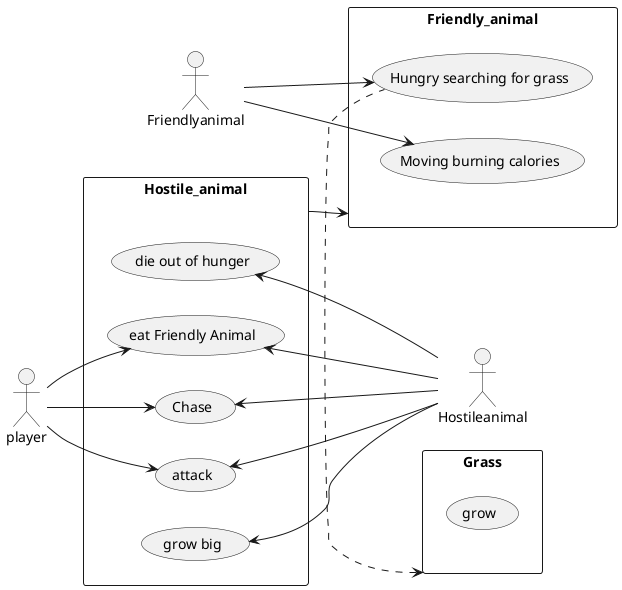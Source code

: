 @startuml 
left to right direction 
actor player
actor Friendlyanimal
actor Hostileanimal
 rectangle Friendly_animal{   
    usecase "Moving burning calories" as Randommove
    usecase "Hungry searching for grass" as Hungry
 }
 rectangle Grass{
    usecase "grow" as grow
}

Grass <. Hungry
Hostile_animal --> Friendly_animal 
rectangle Hostile_animal{
    usecase "attack" as attack
    usecase "Chase" as chase
    usecase "eat Friendly Animal" as eat
    usecase "die out of hunger" as die_out_of_hunger
    usecase "grow big" as grow_big
}

    
player -down-> attack
player -down-> chase
player -down-> eat

Friendlyanimal --> Randommove
Friendlyanimal --> Hungry

Hostileanimal -up-> grow_big
Hostileanimal -up-> attack
Hostileanimal -up-> chase
Hostileanimal -up-> eat
Hostileanimal -up-> die_out_of_hunger
@enduml
